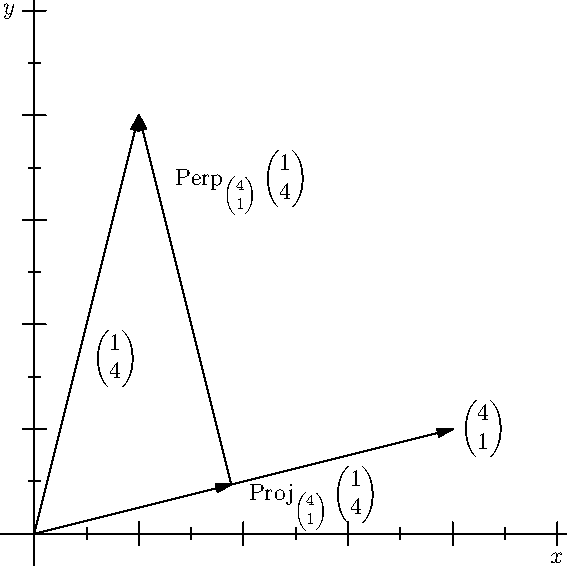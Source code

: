 size(10cm);
import graph;
usepackage("amsmath");

xlimits(0,5);
ylimits(0,5);

xaxis("$x$",Ticks("%"));
yaxis("$y$",Ticks("%"));

draw((0,0)--(4,1),Arrow); 
draw((0,0)--(1,4),Arrow); 
draw((32/17,8/17)--(1,4),Arrow); 
draw((0,0)--(32/17,8/17),Arrow); 

label("$\begin{pmatrix} 1 \\ 4 \end{pmatrix}$",(0.5,2),SE);
label("$\begin{pmatrix} 4 \\ 1 \end{pmatrix}$",(4,1),E);
label("$\mathrm{Proj}_{\scriptsize \begin{pmatrix} 4 \\ 1 \end{pmatrix}}
\begin{pmatrix} 1 \\ 4 \end{pmatrix}$",(2,0.7),SE);
label("$\mathrm{Perp}_{\scriptsize \begin{pmatrix} 4 \\1 \end{pmatrix}} 
\begin{pmatrix} 1 \\ 4 \end{pmatrix}$",(1.3,3),NE);
